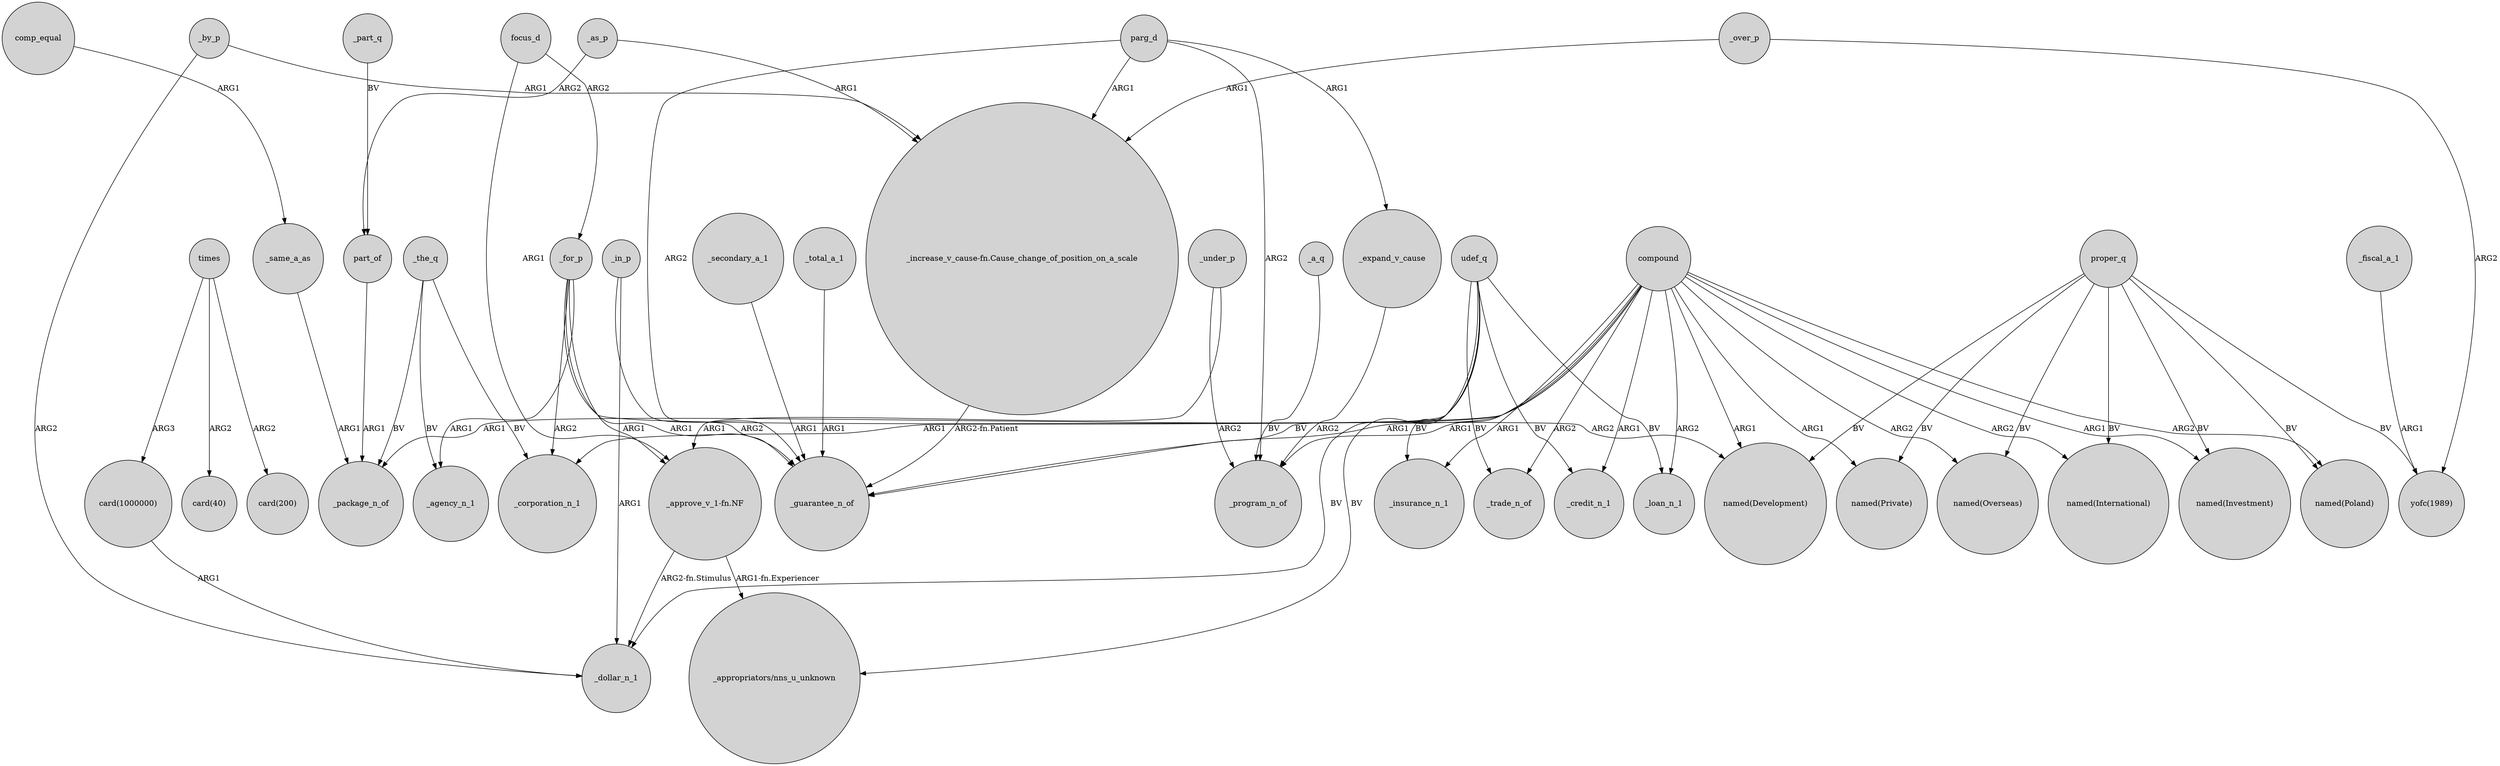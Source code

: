 digraph {
	node [shape=circle style=filled]
	proper_q -> "named(Overseas)" [label=BV]
	_for_p -> "_approve_v_1-fn.NF" [label=ARG1]
	_the_q -> _agency_n_1 [label=BV]
	_for_p -> _agency_n_1 [label=ARG1]
	"card(1000000)" -> _dollar_n_1 [label=ARG1]
	compound -> _insurance_n_1 [label=ARG1]
	_for_p -> "named(Development)" [label=ARG2]
	udef_q -> _trade_n_of [label=BV]
	"_increase_v_cause-fn.Cause_change_of_position_on_a_scale" -> _guarantee_n_of [label="ARG2-fn.Patient"]
	_the_q -> _package_n_of [label=BV]
	_secondary_a_1 -> _guarantee_n_of [label=ARG1]
	udef_q -> _credit_n_1 [label=BV]
	times -> "card(40)" [label=ARG2]
	_as_p -> part_of [label=ARG2]
	_the_q -> _corporation_n_1 [label=BV]
	proper_q -> "named(Development)" [label=BV]
	udef_q -> _insurance_n_1 [label=BV]
	udef_q -> _loan_n_1 [label=BV]
	_expand_v_cause -> _program_n_of [label=ARG2]
	udef_q -> _guarantee_n_of [label=BV]
	parg_d -> "_increase_v_cause-fn.Cause_change_of_position_on_a_scale" [label=ARG1]
	parg_d -> _program_n_of [label=ARG2]
	_over_p -> "_increase_v_cause-fn.Cause_change_of_position_on_a_scale" [label=ARG1]
	_for_p -> _corporation_n_1 [label=ARG2]
	"_approve_v_1-fn.NF" -> _dollar_n_1 [label="ARG2-fn.Stimulus"]
	_under_p -> _program_n_of [label=ARG2]
	_as_p -> "_increase_v_cause-fn.Cause_change_of_position_on_a_scale" [label=ARG1]
	focus_d -> _for_p [label=ARG2]
	_part_q -> part_of [label=BV]
	proper_q -> "yofc(1989)" [label=BV]
	compound -> _loan_n_1 [label=ARG2]
	proper_q -> "named(Poland)" [label=BV]
	compound -> _package_n_of [label=ARG1]
	proper_q -> "named(Private)" [label=BV]
	_by_p -> _dollar_n_1 [label=ARG2]
	compound -> _corporation_n_1 [label=ARG1]
	times -> "card(200)" [label=ARG2]
	compound -> _credit_n_1 [label=ARG1]
	compound -> "named(Private)" [label=ARG1]
	udef_q -> "_appropriators/nns_u_unknown" [label=BV]
	times -> "card(1000000)" [label=ARG3]
	comp_equal -> _same_a_as [label=ARG1]
	compound -> _trade_n_of [label=ARG2]
	parg_d -> _expand_v_cause [label=ARG1]
	_fiscal_a_1 -> "yofc(1989)" [label=ARG1]
	_a_q -> _program_n_of [label=BV]
	parg_d -> _guarantee_n_of [label=ARG2]
	_over_p -> "yofc(1989)" [label=ARG2]
	compound -> "named(International)" [label=ARG2]
	compound -> "named(Investment)" [label=ARG1]
	_in_p -> _guarantee_n_of [label=ARG2]
	part_of -> _package_n_of [label=ARG1]
	compound -> "named(Overseas)" [label=ARG2]
	compound -> "named(Poland)" [label=ARG2]
	_in_p -> _dollar_n_1 [label=ARG1]
	compound -> _program_n_of [label=ARG1]
	_under_p -> "_approve_v_1-fn.NF" [label=ARG1]
	compound -> _guarantee_n_of [label=ARG1]
	focus_d -> "_approve_v_1-fn.NF" [label=ARG1]
	"_approve_v_1-fn.NF" -> "_appropriators/nns_u_unknown" [label="ARG1-fn.Experiencer"]
	compound -> "named(Development)" [label=ARG1]
	proper_q -> "named(Investment)" [label=BV]
	_for_p -> _guarantee_n_of [label=ARG1]
	_total_a_1 -> _guarantee_n_of [label=ARG1]
	_same_a_as -> _package_n_of [label=ARG1]
	udef_q -> _dollar_n_1 [label=BV]
	proper_q -> "named(International)" [label=BV]
	_by_p -> "_increase_v_cause-fn.Cause_change_of_position_on_a_scale" [label=ARG1]
}
